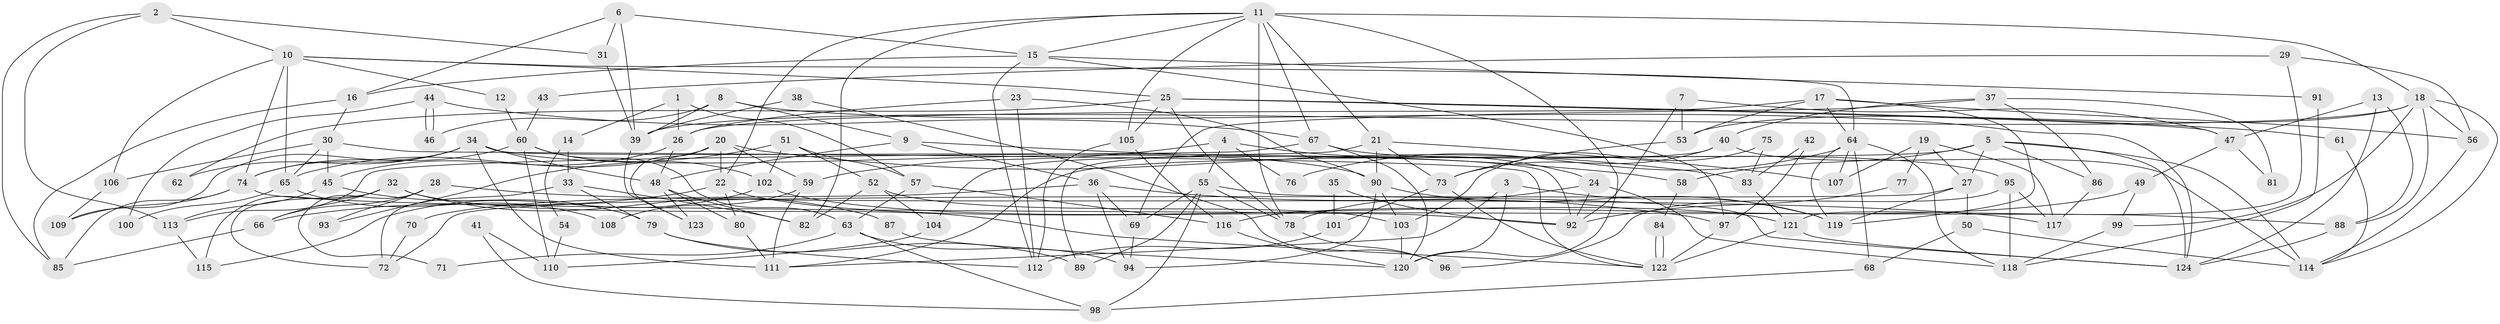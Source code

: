 // Generated by graph-tools (version 1.1) at 2025/50/03/09/25 03:50:06]
// undirected, 124 vertices, 248 edges
graph export_dot {
graph [start="1"]
  node [color=gray90,style=filled];
  1;
  2;
  3;
  4;
  5;
  6;
  7;
  8;
  9;
  10;
  11;
  12;
  13;
  14;
  15;
  16;
  17;
  18;
  19;
  20;
  21;
  22;
  23;
  24;
  25;
  26;
  27;
  28;
  29;
  30;
  31;
  32;
  33;
  34;
  35;
  36;
  37;
  38;
  39;
  40;
  41;
  42;
  43;
  44;
  45;
  46;
  47;
  48;
  49;
  50;
  51;
  52;
  53;
  54;
  55;
  56;
  57;
  58;
  59;
  60;
  61;
  62;
  63;
  64;
  65;
  66;
  67;
  68;
  69;
  70;
  71;
  72;
  73;
  74;
  75;
  76;
  77;
  78;
  79;
  80;
  81;
  82;
  83;
  84;
  85;
  86;
  87;
  88;
  89;
  90;
  91;
  92;
  93;
  94;
  95;
  96;
  97;
  98;
  99;
  100;
  101;
  102;
  103;
  104;
  105;
  106;
  107;
  108;
  109;
  110;
  111;
  112;
  113;
  114;
  115;
  116;
  117;
  118;
  119;
  120;
  121;
  122;
  123;
  124;
  1 -- 26;
  1 -- 57;
  1 -- 14;
  2 -- 10;
  2 -- 31;
  2 -- 85;
  2 -- 113;
  3 -- 119;
  3 -- 120;
  3 -- 111;
  4 -- 24;
  4 -- 55;
  4 -- 59;
  4 -- 76;
  5 -- 114;
  5 -- 124;
  5 -- 27;
  5 -- 58;
  5 -- 86;
  5 -- 111;
  6 -- 39;
  6 -- 15;
  6 -- 16;
  6 -- 31;
  7 -- 92;
  7 -- 47;
  7 -- 53;
  8 -- 9;
  8 -- 124;
  8 -- 39;
  8 -- 46;
  9 -- 48;
  9 -- 36;
  9 -- 58;
  10 -- 74;
  10 -- 106;
  10 -- 12;
  10 -- 25;
  10 -- 64;
  10 -- 65;
  11 -- 67;
  11 -- 22;
  11 -- 15;
  11 -- 18;
  11 -- 21;
  11 -- 78;
  11 -- 82;
  11 -- 105;
  11 -- 120;
  12 -- 60;
  13 -- 124;
  13 -- 88;
  13 -- 47;
  14 -- 33;
  14 -- 54;
  15 -- 16;
  15 -- 91;
  15 -- 97;
  15 -- 112;
  16 -- 30;
  16 -- 85;
  17 -- 119;
  17 -- 53;
  17 -- 26;
  17 -- 56;
  17 -- 64;
  18 -- 56;
  18 -- 39;
  18 -- 53;
  18 -- 88;
  18 -- 99;
  18 -- 114;
  19 -- 27;
  19 -- 107;
  19 -- 77;
  19 -- 117;
  20 -- 123;
  20 -- 59;
  20 -- 22;
  20 -- 65;
  20 -- 83;
  21 -- 73;
  21 -- 89;
  21 -- 90;
  21 -- 107;
  22 -- 92;
  22 -- 66;
  22 -- 80;
  23 -- 90;
  23 -- 112;
  23 -- 26;
  24 -- 78;
  24 -- 118;
  24 -- 92;
  25 -- 105;
  25 -- 47;
  25 -- 61;
  25 -- 62;
  25 -- 78;
  26 -- 45;
  26 -- 48;
  27 -- 119;
  27 -- 50;
  27 -- 72;
  28 -- 117;
  28 -- 66;
  28 -- 71;
  28 -- 93;
  29 -- 121;
  29 -- 56;
  29 -- 43;
  30 -- 65;
  30 -- 122;
  30 -- 45;
  30 -- 106;
  31 -- 39;
  32 -- 66;
  32 -- 122;
  32 -- 72;
  32 -- 87;
  32 -- 115;
  33 -- 82;
  33 -- 72;
  33 -- 79;
  34 -- 111;
  34 -- 48;
  34 -- 62;
  34 -- 74;
  34 -- 90;
  34 -- 92;
  34 -- 109;
  35 -- 92;
  35 -- 101;
  36 -- 69;
  36 -- 94;
  36 -- 70;
  36 -- 97;
  37 -- 86;
  37 -- 69;
  37 -- 40;
  37 -- 81;
  38 -- 96;
  38 -- 39;
  39 -- 123;
  40 -- 73;
  40 -- 104;
  40 -- 114;
  41 -- 110;
  41 -- 98;
  42 -- 97;
  42 -- 83;
  43 -- 60;
  44 -- 46;
  44 -- 46;
  44 -- 67;
  44 -- 100;
  45 -- 79;
  45 -- 113;
  47 -- 49;
  47 -- 81;
  48 -- 80;
  48 -- 82;
  48 -- 123;
  49 -- 116;
  49 -- 99;
  50 -- 114;
  50 -- 68;
  51 -- 102;
  51 -- 52;
  51 -- 57;
  51 -- 93;
  52 -- 103;
  52 -- 82;
  52 -- 104;
  53 -- 73;
  54 -- 110;
  55 -- 89;
  55 -- 78;
  55 -- 69;
  55 -- 98;
  55 -- 124;
  56 -- 114;
  57 -- 63;
  57 -- 116;
  58 -- 84;
  59 -- 111;
  59 -- 108;
  60 -- 102;
  60 -- 74;
  60 -- 63;
  60 -- 110;
  61 -- 114;
  63 -- 98;
  63 -- 71;
  63 -- 94;
  64 -- 68;
  64 -- 76;
  64 -- 107;
  64 -- 118;
  64 -- 119;
  65 -- 100;
  65 -- 108;
  66 -- 85;
  67 -- 120;
  67 -- 113;
  67 -- 95;
  68 -- 98;
  69 -- 94;
  70 -- 72;
  73 -- 122;
  73 -- 101;
  74 -- 85;
  74 -- 88;
  74 -- 109;
  75 -- 103;
  75 -- 83;
  77 -- 92;
  78 -- 96;
  79 -- 89;
  79 -- 112;
  80 -- 111;
  83 -- 121;
  84 -- 122;
  84 -- 122;
  86 -- 117;
  87 -- 120;
  88 -- 124;
  90 -- 94;
  90 -- 103;
  90 -- 119;
  91 -- 118;
  95 -- 118;
  95 -- 96;
  95 -- 117;
  97 -- 122;
  99 -- 118;
  101 -- 112;
  102 -- 121;
  102 -- 115;
  103 -- 120;
  104 -- 110;
  105 -- 112;
  105 -- 116;
  106 -- 109;
  113 -- 115;
  116 -- 120;
  121 -- 124;
  121 -- 122;
}
